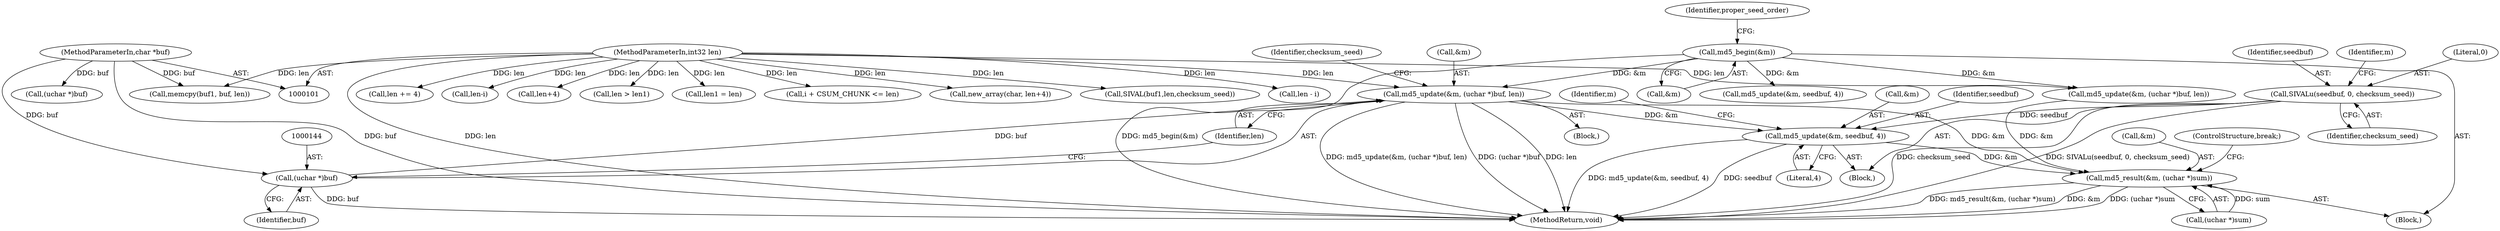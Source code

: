 digraph "0_samba_7b8a4ecd6ff9cdf4e5d3850ebf822f1e989255b3_1@API" {
"1000154" [label="(Call,md5_update(&m, seedbuf, 4))"];
"1000140" [label="(Call,md5_update(&m, (uchar *)buf, len))"];
"1000113" [label="(Call,md5_begin(&m))"];
"1000143" [label="(Call,(uchar *)buf)"];
"1000102" [label="(MethodParameterIn,char *buf)"];
"1000103" [label="(MethodParameterIn,int32 len)"];
"1000150" [label="(Call,SIVALu(seedbuf, 0, checksum_seed))"];
"1000159" [label="(Call,md5_result(&m, (uchar *)sum))"];
"1000150" [label="(Call,SIVALu(seedbuf, 0, checksum_seed))"];
"1000238" [label="(Call,len - i)"];
"1000149" [label="(Block,)"];
"1000141" [label="(Call,&m)"];
"1000102" [label="(MethodParameterIn,char *buf)"];
"1000151" [label="(Identifier,seedbuf)"];
"1000126" [label="(Call,md5_update(&m, seedbuf, 4))"];
"1000211" [label="(Call,len += 4)"];
"1000146" [label="(Identifier,len)"];
"1000253" [label="(Call,len-i)"];
"1000153" [label="(Identifier,checksum_seed)"];
"1000162" [label="(Call,(uchar *)sum)"];
"1000160" [label="(Call,&m)"];
"1000156" [label="(Identifier,m)"];
"1000165" [label="(ControlStructure,break;)"];
"1000189" [label="(Call,len+4)"];
"1000152" [label="(Literal,0)"];
"1000177" [label="(Call,len > len1)"];
"1000192" [label="(Call,len1 = len)"];
"1000157" [label="(Identifier,seedbuf)"];
"1000218" [label="(Call,i + CSUM_CHUNK <= len)"];
"1000139" [label="(Block,)"];
"1000114" [label="(Call,&m)"];
"1000159" [label="(Call,md5_result(&m, (uchar *)sum))"];
"1000262" [label="(MethodReturn,void)"];
"1000161" [label="(Identifier,m)"];
"1000143" [label="(Call,(uchar *)buf)"];
"1000131" [label="(Call,md5_update(&m, (uchar *)buf, len))"];
"1000200" [label="(Call,memcpy(buf1, buf, len))"];
"1000148" [label="(Identifier,checksum_seed)"];
"1000187" [label="(Call,new_array(char, len+4))"];
"1000155" [label="(Call,&m)"];
"1000158" [label="(Literal,4)"];
"1000113" [label="(Call,md5_begin(&m))"];
"1000111" [label="(Block,)"];
"1000134" [label="(Call,(uchar *)buf)"];
"1000145" [label="(Identifier,buf)"];
"1000154" [label="(Call,md5_update(&m, seedbuf, 4))"];
"1000140" [label="(Call,md5_update(&m, (uchar *)buf, len))"];
"1000103" [label="(MethodParameterIn,int32 len)"];
"1000117" [label="(Identifier,proper_seed_order)"];
"1000207" [label="(Call,SIVAL(buf1,len,checksum_seed))"];
"1000154" -> "1000149"  [label="AST: "];
"1000154" -> "1000158"  [label="CFG: "];
"1000155" -> "1000154"  [label="AST: "];
"1000157" -> "1000154"  [label="AST: "];
"1000158" -> "1000154"  [label="AST: "];
"1000161" -> "1000154"  [label="CFG: "];
"1000154" -> "1000262"  [label="DDG: md5_update(&m, seedbuf, 4)"];
"1000154" -> "1000262"  [label="DDG: seedbuf"];
"1000140" -> "1000154"  [label="DDG: &m"];
"1000150" -> "1000154"  [label="DDG: seedbuf"];
"1000154" -> "1000159"  [label="DDG: &m"];
"1000140" -> "1000139"  [label="AST: "];
"1000140" -> "1000146"  [label="CFG: "];
"1000141" -> "1000140"  [label="AST: "];
"1000143" -> "1000140"  [label="AST: "];
"1000146" -> "1000140"  [label="AST: "];
"1000148" -> "1000140"  [label="CFG: "];
"1000140" -> "1000262"  [label="DDG: md5_update(&m, (uchar *)buf, len)"];
"1000140" -> "1000262"  [label="DDG: (uchar *)buf"];
"1000140" -> "1000262"  [label="DDG: len"];
"1000113" -> "1000140"  [label="DDG: &m"];
"1000143" -> "1000140"  [label="DDG: buf"];
"1000103" -> "1000140"  [label="DDG: len"];
"1000140" -> "1000159"  [label="DDG: &m"];
"1000113" -> "1000111"  [label="AST: "];
"1000113" -> "1000114"  [label="CFG: "];
"1000114" -> "1000113"  [label="AST: "];
"1000117" -> "1000113"  [label="CFG: "];
"1000113" -> "1000262"  [label="DDG: md5_begin(&m)"];
"1000113" -> "1000126"  [label="DDG: &m"];
"1000113" -> "1000131"  [label="DDG: &m"];
"1000143" -> "1000145"  [label="CFG: "];
"1000144" -> "1000143"  [label="AST: "];
"1000145" -> "1000143"  [label="AST: "];
"1000146" -> "1000143"  [label="CFG: "];
"1000143" -> "1000262"  [label="DDG: buf"];
"1000102" -> "1000143"  [label="DDG: buf"];
"1000102" -> "1000101"  [label="AST: "];
"1000102" -> "1000262"  [label="DDG: buf"];
"1000102" -> "1000134"  [label="DDG: buf"];
"1000102" -> "1000200"  [label="DDG: buf"];
"1000103" -> "1000101"  [label="AST: "];
"1000103" -> "1000262"  [label="DDG: len"];
"1000103" -> "1000131"  [label="DDG: len"];
"1000103" -> "1000177"  [label="DDG: len"];
"1000103" -> "1000187"  [label="DDG: len"];
"1000103" -> "1000189"  [label="DDG: len"];
"1000103" -> "1000192"  [label="DDG: len"];
"1000103" -> "1000200"  [label="DDG: len"];
"1000103" -> "1000207"  [label="DDG: len"];
"1000103" -> "1000211"  [label="DDG: len"];
"1000103" -> "1000218"  [label="DDG: len"];
"1000103" -> "1000238"  [label="DDG: len"];
"1000103" -> "1000253"  [label="DDG: len"];
"1000150" -> "1000149"  [label="AST: "];
"1000150" -> "1000153"  [label="CFG: "];
"1000151" -> "1000150"  [label="AST: "];
"1000152" -> "1000150"  [label="AST: "];
"1000153" -> "1000150"  [label="AST: "];
"1000156" -> "1000150"  [label="CFG: "];
"1000150" -> "1000262"  [label="DDG: checksum_seed"];
"1000150" -> "1000262"  [label="DDG: SIVALu(seedbuf, 0, checksum_seed)"];
"1000159" -> "1000111"  [label="AST: "];
"1000159" -> "1000162"  [label="CFG: "];
"1000160" -> "1000159"  [label="AST: "];
"1000162" -> "1000159"  [label="AST: "];
"1000165" -> "1000159"  [label="CFG: "];
"1000159" -> "1000262"  [label="DDG: md5_result(&m, (uchar *)sum)"];
"1000159" -> "1000262"  [label="DDG: &m"];
"1000159" -> "1000262"  [label="DDG: (uchar *)sum"];
"1000131" -> "1000159"  [label="DDG: &m"];
"1000162" -> "1000159"  [label="DDG: sum"];
}
